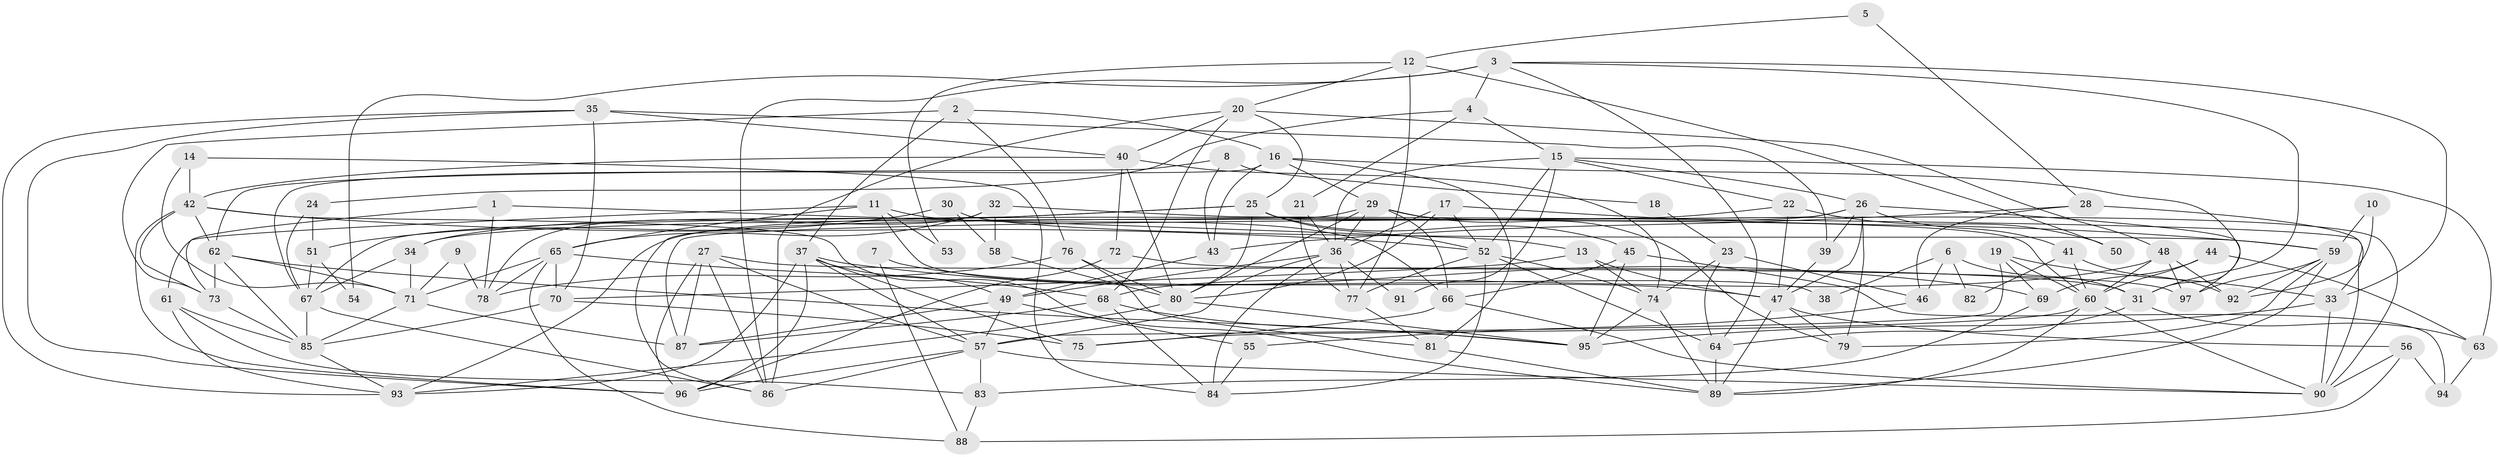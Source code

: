 // original degree distribution, {3: 0.2589928057553957, 5: 0.17266187050359713, 4: 0.2949640287769784, 6: 0.08633093525179857, 2: 0.12949640287769784, 7: 0.05755395683453238}
// Generated by graph-tools (version 1.1) at 2025/37/03/04/25 23:37:08]
// undirected, 97 vertices, 230 edges
graph export_dot {
  node [color=gray90,style=filled];
  1;
  2;
  3;
  4;
  5;
  6;
  7;
  8;
  9;
  10;
  11;
  12;
  13;
  14;
  15;
  16;
  17;
  18;
  19;
  20;
  21;
  22;
  23;
  24;
  25;
  26;
  27;
  28;
  29;
  30;
  31;
  32;
  33;
  34;
  35;
  36;
  37;
  38;
  39;
  40;
  41;
  42;
  43;
  44;
  45;
  46;
  47;
  48;
  49;
  50;
  51;
  52;
  53;
  54;
  55;
  56;
  57;
  58;
  59;
  60;
  61;
  62;
  63;
  64;
  65;
  66;
  67;
  68;
  69;
  70;
  71;
  72;
  73;
  74;
  75;
  76;
  77;
  78;
  79;
  80;
  81;
  82;
  83;
  84;
  85;
  86;
  87;
  88;
  89;
  90;
  91;
  92;
  93;
  94;
  95;
  96;
  97;
  1 -- 13 [weight=1.0];
  1 -- 73 [weight=1.0];
  1 -- 78 [weight=1.0];
  2 -- 16 [weight=1.0];
  2 -- 37 [weight=1.0];
  2 -- 73 [weight=1.0];
  2 -- 76 [weight=1.0];
  3 -- 4 [weight=1.0];
  3 -- 31 [weight=1.0];
  3 -- 33 [weight=1.0];
  3 -- 54 [weight=1.0];
  3 -- 64 [weight=1.0];
  3 -- 86 [weight=1.0];
  4 -- 15 [weight=1.0];
  4 -- 21 [weight=1.0];
  4 -- 24 [weight=1.0];
  5 -- 12 [weight=1.0];
  5 -- 28 [weight=1.0];
  6 -- 31 [weight=1.0];
  6 -- 38 [weight=1.0];
  6 -- 46 [weight=1.0];
  6 -- 82 [weight=1.0];
  7 -- 47 [weight=1.0];
  7 -- 88 [weight=1.0];
  8 -- 18 [weight=1.0];
  8 -- 43 [weight=1.0];
  8 -- 62 [weight=1.0];
  9 -- 71 [weight=1.0];
  9 -- 78 [weight=1.0];
  10 -- 59 [weight=1.0];
  10 -- 92 [weight=1.0];
  11 -- 38 [weight=1.0];
  11 -- 53 [weight=1.0];
  11 -- 61 [weight=1.0];
  11 -- 65 [weight=1.0];
  11 -- 66 [weight=2.0];
  12 -- 20 [weight=1.0];
  12 -- 50 [weight=1.0];
  12 -- 53 [weight=1.0];
  12 -- 77 [weight=1.0];
  13 -- 47 [weight=1.0];
  13 -- 70 [weight=1.0];
  13 -- 74 [weight=1.0];
  14 -- 42 [weight=1.0];
  14 -- 71 [weight=1.0];
  14 -- 84 [weight=1.0];
  15 -- 22 [weight=1.0];
  15 -- 26 [weight=1.0];
  15 -- 36 [weight=1.0];
  15 -- 52 [weight=1.0];
  15 -- 63 [weight=1.0];
  15 -- 91 [weight=1.0];
  16 -- 29 [weight=1.0];
  16 -- 31 [weight=1.0];
  16 -- 43 [weight=1.0];
  16 -- 67 [weight=1.0];
  16 -- 81 [weight=1.0];
  17 -- 36 [weight=1.0];
  17 -- 52 [weight=1.0];
  17 -- 59 [weight=1.0];
  17 -- 80 [weight=1.0];
  18 -- 23 [weight=1.0];
  19 -- 33 [weight=1.0];
  19 -- 57 [weight=1.0];
  19 -- 60 [weight=1.0];
  19 -- 69 [weight=1.0];
  20 -- 25 [weight=1.0];
  20 -- 40 [weight=1.0];
  20 -- 48 [weight=1.0];
  20 -- 68 [weight=1.0];
  20 -- 86 [weight=1.0];
  21 -- 36 [weight=1.0];
  21 -- 77 [weight=1.0];
  22 -- 34 [weight=1.0];
  22 -- 47 [weight=1.0];
  22 -- 50 [weight=1.0];
  23 -- 46 [weight=1.0];
  23 -- 64 [weight=1.0];
  23 -- 74 [weight=1.0];
  24 -- 51 [weight=1.0];
  24 -- 67 [weight=1.0];
  25 -- 34 [weight=1.0];
  25 -- 45 [weight=1.0];
  25 -- 52 [weight=1.0];
  25 -- 67 [weight=1.0];
  25 -- 80 [weight=1.0];
  25 -- 90 [weight=1.0];
  26 -- 39 [weight=2.0];
  26 -- 41 [weight=1.0];
  26 -- 47 [weight=1.0];
  26 -- 79 [weight=1.0];
  26 -- 87 [weight=1.0];
  26 -- 93 [weight=1.0];
  26 -- 97 [weight=1.0];
  27 -- 31 [weight=1.0];
  27 -- 57 [weight=1.0];
  27 -- 86 [weight=1.0];
  27 -- 87 [weight=1.0];
  27 -- 96 [weight=1.0];
  28 -- 33 [weight=1.0];
  28 -- 43 [weight=1.0];
  28 -- 46 [weight=1.0];
  29 -- 36 [weight=1.0];
  29 -- 60 [weight=1.0];
  29 -- 66 [weight=2.0];
  29 -- 79 [weight=1.0];
  29 -- 80 [weight=1.0];
  29 -- 86 [weight=1.0];
  30 -- 51 [weight=1.0];
  30 -- 58 [weight=1.0];
  30 -- 59 [weight=1.0];
  31 -- 63 [weight=1.0];
  31 -- 64 [weight=1.0];
  32 -- 58 [weight=1.0];
  32 -- 65 [weight=1.0];
  32 -- 78 [weight=1.0];
  32 -- 90 [weight=1.0];
  33 -- 90 [weight=1.0];
  33 -- 95 [weight=1.0];
  34 -- 67 [weight=1.0];
  34 -- 71 [weight=1.0];
  35 -- 39 [weight=1.0];
  35 -- 40 [weight=1.0];
  35 -- 70 [weight=1.0];
  35 -- 93 [weight=1.0];
  35 -- 96 [weight=1.0];
  36 -- 49 [weight=1.0];
  36 -- 57 [weight=1.0];
  36 -- 77 [weight=1.0];
  36 -- 84 [weight=1.0];
  36 -- 91 [weight=1.0];
  37 -- 49 [weight=1.0];
  37 -- 57 [weight=1.0];
  37 -- 69 [weight=1.0];
  37 -- 75 [weight=1.0];
  37 -- 93 [weight=1.0];
  37 -- 96 [weight=1.0];
  39 -- 47 [weight=1.0];
  40 -- 42 [weight=1.0];
  40 -- 72 [weight=1.0];
  40 -- 74 [weight=1.0];
  40 -- 80 [weight=1.0];
  41 -- 60 [weight=1.0];
  41 -- 82 [weight=1.0];
  41 -- 92 [weight=1.0];
  42 -- 52 [weight=1.0];
  42 -- 62 [weight=1.0];
  42 -- 73 [weight=1.0];
  42 -- 89 [weight=1.0];
  42 -- 96 [weight=1.0];
  43 -- 49 [weight=1.0];
  44 -- 60 [weight=1.0];
  44 -- 63 [weight=1.0];
  44 -- 69 [weight=1.0];
  45 -- 66 [weight=1.0];
  45 -- 94 [weight=1.0];
  45 -- 95 [weight=1.0];
  46 -- 55 [weight=1.0];
  47 -- 56 [weight=1.0];
  47 -- 79 [weight=1.0];
  47 -- 89 [weight=1.0];
  48 -- 60 [weight=1.0];
  48 -- 68 [weight=1.0];
  48 -- 92 [weight=1.0];
  48 -- 97 [weight=1.0];
  49 -- 55 [weight=1.0];
  49 -- 57 [weight=1.0];
  49 -- 87 [weight=1.0];
  51 -- 54 [weight=1.0];
  51 -- 67 [weight=1.0];
  52 -- 64 [weight=1.0];
  52 -- 74 [weight=1.0];
  52 -- 77 [weight=1.0];
  52 -- 84 [weight=1.0];
  55 -- 84 [weight=1.0];
  56 -- 88 [weight=1.0];
  56 -- 90 [weight=1.0];
  56 -- 94 [weight=1.0];
  57 -- 83 [weight=1.0];
  57 -- 86 [weight=2.0];
  57 -- 90 [weight=1.0];
  57 -- 96 [weight=1.0];
  58 -- 80 [weight=1.0];
  59 -- 79 [weight=1.0];
  59 -- 89 [weight=1.0];
  59 -- 92 [weight=1.0];
  59 -- 97 [weight=1.0];
  60 -- 75 [weight=1.0];
  60 -- 89 [weight=1.0];
  60 -- 90 [weight=1.0];
  61 -- 83 [weight=1.0];
  61 -- 85 [weight=1.0];
  61 -- 93 [weight=1.0];
  62 -- 71 [weight=1.0];
  62 -- 73 [weight=1.0];
  62 -- 85 [weight=1.0];
  62 -- 95 [weight=1.0];
  63 -- 94 [weight=1.0];
  64 -- 89 [weight=1.0];
  65 -- 68 [weight=1.0];
  65 -- 70 [weight=1.0];
  65 -- 71 [weight=1.0];
  65 -- 78 [weight=1.0];
  65 -- 88 [weight=1.0];
  66 -- 75 [weight=1.0];
  66 -- 90 [weight=1.0];
  67 -- 85 [weight=1.0];
  67 -- 86 [weight=1.0];
  68 -- 84 [weight=1.0];
  68 -- 87 [weight=1.0];
  68 -- 95 [weight=1.0];
  69 -- 83 [weight=1.0];
  70 -- 75 [weight=2.0];
  70 -- 85 [weight=1.0];
  71 -- 85 [weight=1.0];
  71 -- 87 [weight=1.0];
  72 -- 96 [weight=1.0];
  72 -- 97 [weight=1.0];
  73 -- 85 [weight=1.0];
  74 -- 89 [weight=1.0];
  74 -- 95 [weight=1.0];
  76 -- 78 [weight=1.0];
  76 -- 80 [weight=1.0];
  76 -- 81 [weight=1.0];
  77 -- 81 [weight=1.0];
  80 -- 93 [weight=1.0];
  80 -- 95 [weight=1.0];
  81 -- 89 [weight=1.0];
  83 -- 88 [weight=1.0];
  85 -- 93 [weight=1.0];
}
